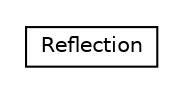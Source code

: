 #!/usr/local/bin/dot
#
# Class diagram 
# Generated by UMLGraph version R5_6-24-gf6e263 (http://www.umlgraph.org/)
#

digraph G {
	edge [fontname="Helvetica",fontsize=10,labelfontname="Helvetica",labelfontsize=10];
	node [fontname="Helvetica",fontsize=10,shape=plaintext];
	nodesep=0.25;
	ranksep=0.5;
	// io.reinert.requestor.core.internal.Reflection
	c2448 [label=<<table title="io.reinert.requestor.core.internal.Reflection" border="0" cellborder="1" cellspacing="0" cellpadding="2" port="p" href="./Reflection.html">
		<tr><td><table border="0" cellspacing="0" cellpadding="1">
<tr><td align="center" balign="center"> Reflection </td></tr>
		</table></td></tr>
		</table>>, URL="./Reflection.html", fontname="Helvetica", fontcolor="black", fontsize=10.0];
}

